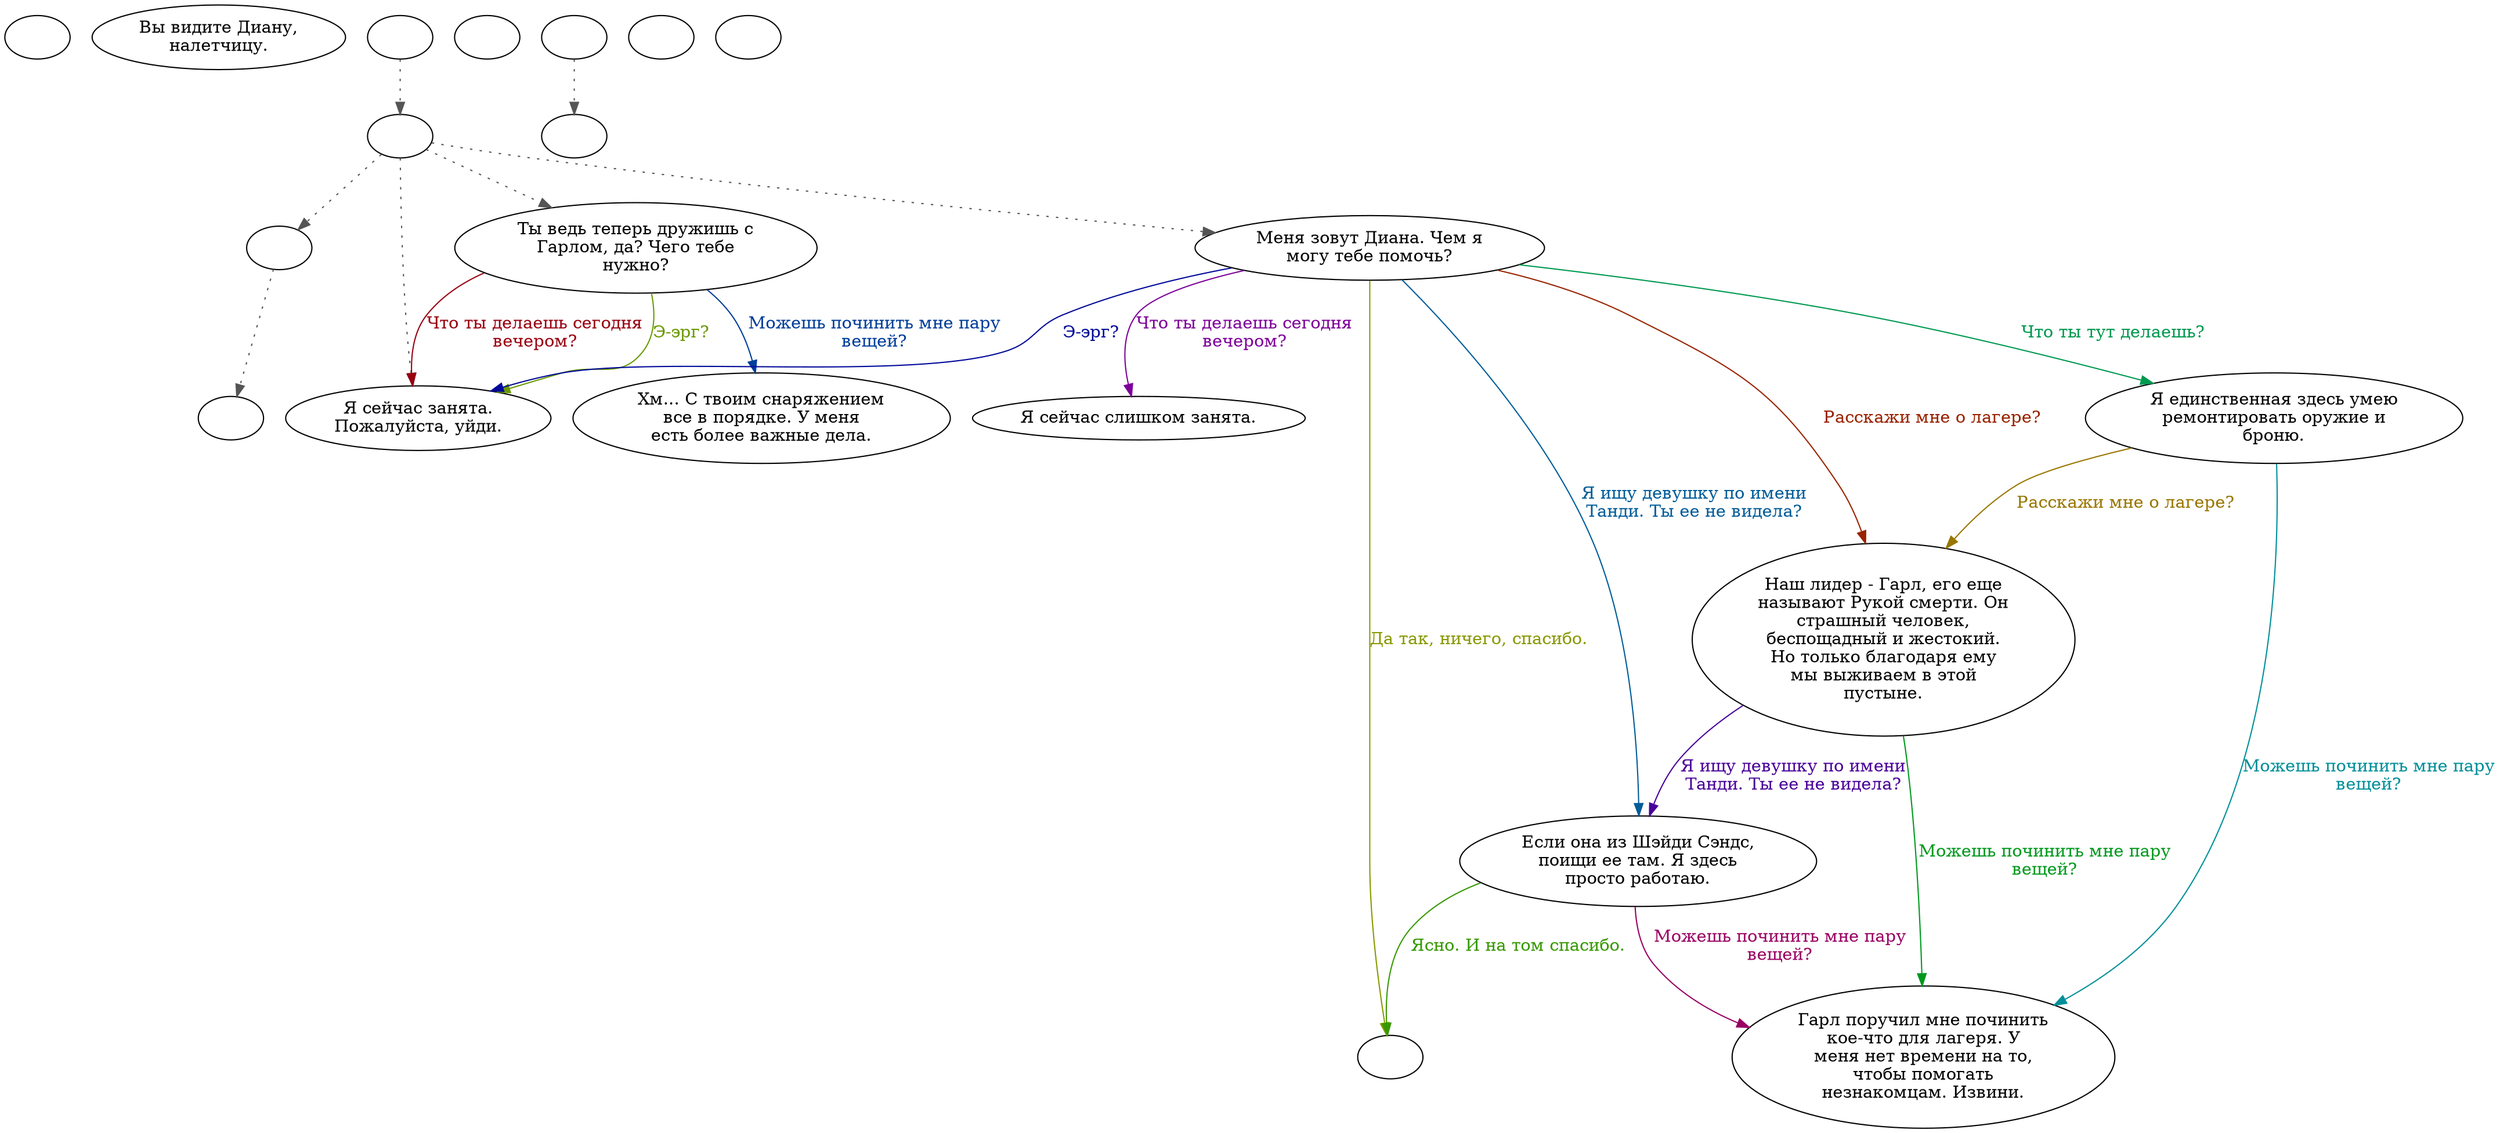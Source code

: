 digraph diana {
  "start" [style=filled       fillcolor="#FFFFFF"       color="#000000"]
  "start" [label=""]
  "look_at_p_proc" [style=filled       fillcolor="#FFFFFF"       color="#000000"]
  "look_at_p_proc" [label="Вы видите Диану,\nналетчицу."]
  "talk_p_proc" [style=filled       fillcolor="#FFFFFF"       color="#000000"]
  "talk_p_proc" -> "do_dialogue" [style=dotted color="#555555"]
  "talk_p_proc" [label=""]
  "pickup_p_proc" [style=filled       fillcolor="#FFFFFF"       color="#000000"]
  "pickup_p_proc" [label=""]
  "critter_p_proc" [style=filled       fillcolor="#FFFFFF"       color="#000000"]
  "critter_p_proc" -> "Critter_Action" [style=dotted color="#555555"]
  "critter_p_proc" [label=""]
  "destroy_p_proc" [style=filled       fillcolor="#FFFFFF"       color="#000000"]
  "destroy_p_proc" [label=""]
  "damage_p_proc" [style=filled       fillcolor="#FFFFFF"       color="#000000"]
  "damage_p_proc" [label=""]
  "do_dialogue" [style=filled       fillcolor="#FFFFFF"       color="#000000"]
  "do_dialogue" -> "get_reaction" [style=dotted color="#555555"]
  "do_dialogue" -> "Diana10" [style=dotted color="#555555"]
  "do_dialogue" -> "Diana11" [style=dotted color="#555555"]
  "do_dialogue" -> "Diana00" [style=dotted color="#555555"]
  "do_dialogue" [label=""]
  "Diana00" [style=filled       fillcolor="#FFFFFF"       color="#000000"]
  "Diana00" [label="Меня зовут Диана. Чем я\nмогу тебе помочь?"]
  "Diana00" -> "Diana01" [label="Я ищу девушку по имени\nТанди. Ты ее не видела?" color="#005C99" fontcolor="#005C99"]
  "Diana00" -> "Dianaend" [label="Да так, ничего, спасибо." color="#899900" fontcolor="#899900"]
  "Diana00" -> "Diana02" [label="Что ты делаешь сегодня\nвечером?" color="#7D0099" fontcolor="#7D0099"]
  "Diana00" -> "Diana04" [label="Что ты тут делаешь?" color="#009950" fontcolor="#009950"]
  "Diana00" -> "Diana05" [label="Расскажи мне о лагере?" color="#992300" fontcolor="#992300"]
  "Diana00" -> "Diana10" [label="Э-эрг?" color="#000999" fontcolor="#000999"]
  "Diana01" [style=filled       fillcolor="#FFFFFF"       color="#000000"]
  "Diana01" [label="Если она из Шэйди Сэндс,\nпоищи ее там. Я здесь\nпросто работаю."]
  "Diana01" -> "Dianaend" [label="Ясно. И на том спасибо." color="#369900" fontcolor="#369900"]
  "Diana01" -> "Diana03" [label="Можешь починить мне пару\nвещей?" color="#990063" fontcolor="#990063"]
  "Diana02" [style=filled       fillcolor="#FFFFFF"       color="#000000"]
  "Diana02" [label="Я сейчас слишком занята."]
  "Diana03" [style=filled       fillcolor="#FFFFFF"       color="#000000"]
  "Diana03" [label="Гарл поручил мне починить\nкое-что для лагеря. У\nменя нет времени на то,\nчтобы помогать\nнезнакомцам. Извини."]
  "Diana04" [style=filled       fillcolor="#FFFFFF"       color="#000000"]
  "Diana04" [label="Я единственная здесь умею\nремонтировать оружие и\nброню."]
  "Diana04" -> "Diana03" [label="Можешь починить мне пару\nвещей?" color="#008F99" fontcolor="#008F99"]
  "Diana04" -> "Diana05" [label="Расскажи мне о лагере?" color="#997600" fontcolor="#997600"]
  "Diana05" [style=filled       fillcolor="#FFFFFF"       color="#000000"]
  "Diana05" [label="Наш лидер - Гарл, его еще\nназывают Рукой смерти. Он\nстрашный человек,\nбеспощадный и жестокий.\nНо только благодаря ему\nмы выживаем в этой\nпустыне."]
  "Diana05" -> "Diana01" [label="Я ищу девушку по имени\nТанди. Ты ее не видела?" color="#490099" fontcolor="#490099"]
  "Diana05" -> "Diana03" [label="Можешь починить мне пару\nвещей?" color="#00991D" fontcolor="#00991D"]
  "Diana10" [style=filled       fillcolor="#FFFFFF"       color="#000000"]
  "Diana10" [label="Я сейчас занята.\nПожалуйста, уйди."]
  "Diana11" [style=filled       fillcolor="#FFFFFF"       color="#000000"]
  "Diana11" [label="Ты ведь теперь дружишь с\nГарлом, да? Чего тебе\nнужно?"]
  "Diana11" -> "Diana10" [label="Что ты делаешь сегодня\nвечером?" color="#990010" fontcolor="#990010"]
  "Diana11" -> "Diana12" [label="Можешь починить мне пару\nвещей?" color="#003D99" fontcolor="#003D99"]
  "Diana11" -> "Diana10" [label="Э-эрг?" color="#699900" fontcolor="#699900"]
  "Diana12" [style=filled       fillcolor="#FFFFFF"       color="#000000"]
  "Diana12" [label="Хм... С твоим снаряжением\nвсе в порядке. У меня\nесть более важные дела."]
  "Dianaend" [style=filled       fillcolor="#FFFFFF"       color="#000000"]
  "Dianaend" [label=""]
  "Critter_Action" [style=filled       fillcolor="#FFFFFF"       color="#000000"]
  "Critter_Action" [label=""]
  "get_reaction" [style=filled       fillcolor="#FFFFFF"       color="#000000"]
  "get_reaction" -> "ReactToLevel" [style=dotted color="#555555"]
  "get_reaction" [label=""]
  "ReactToLevel" [style=filled       fillcolor="#FFFFFF"       color="#000000"]
  "ReactToLevel" [label=""]
}